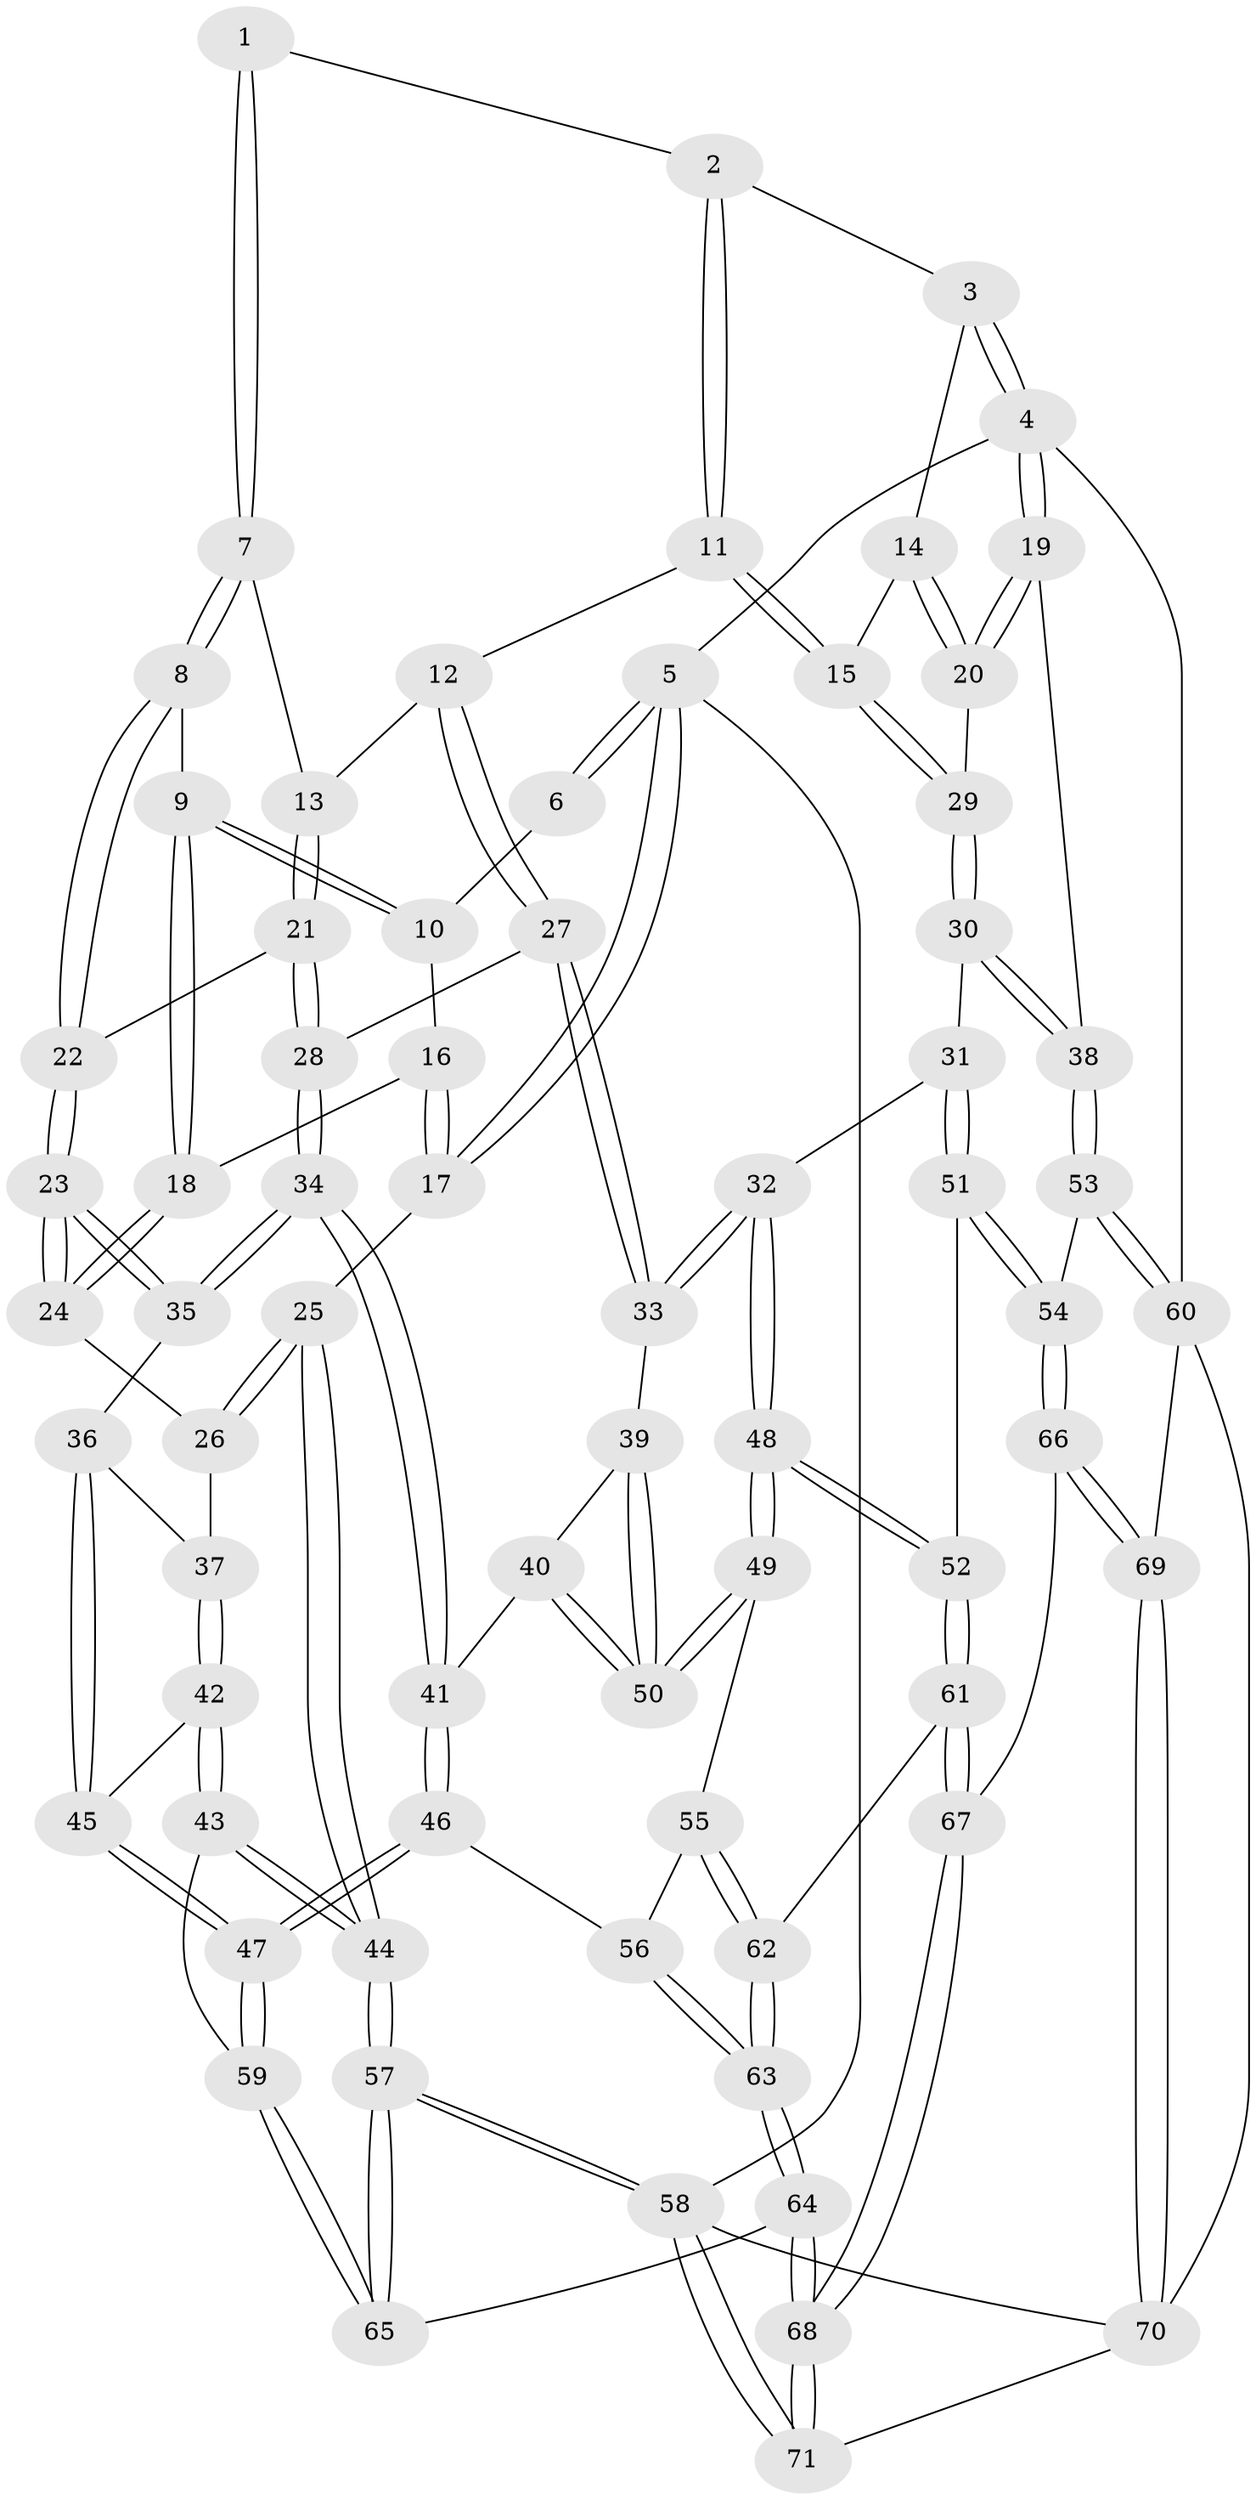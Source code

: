 // Generated by graph-tools (version 1.1) at 2025/27/03/09/25 03:27:14]
// undirected, 71 vertices, 174 edges
graph export_dot {
graph [start="1"]
  node [color=gray90,style=filled];
  1 [pos="+0.5522321231033658+0"];
  2 [pos="+0.6613200510711523+0"];
  3 [pos="+0.9427988093240257+0"];
  4 [pos="+1+0"];
  5 [pos="+0+0"];
  6 [pos="+0.13865593067068602+0"];
  7 [pos="+0.4582201953593423+0.07252082344102971"];
  8 [pos="+0.3074401147377653+0.14889614768243042"];
  9 [pos="+0.25626651853756716+0.1040553098756302"];
  10 [pos="+0.16714862884345358+0"];
  11 [pos="+0.7270207926341639+0.1864203706661576"];
  12 [pos="+0.7231924211176406+0.1875632955107776"];
  13 [pos="+0.5251424552356184+0.1536181580954502"];
  14 [pos="+0.8845076112255144+0.0942717689400689"];
  15 [pos="+0.7663828323473484+0.2065760732913932"];
  16 [pos="+0.0693427737856171+0.08414489626877156"];
  17 [pos="+0+0"];
  18 [pos="+0.051373654422574674+0.18706696647005325"];
  19 [pos="+1+0.17678281828744977"];
  20 [pos="+1+0.16975704365025557"];
  21 [pos="+0.48927038286705665+0.2754253827424167"];
  22 [pos="+0.3056409834871799+0.2251931642067446"];
  23 [pos="+0.2825210021590026+0.2765472402035932"];
  24 [pos="+0.03183594518560794+0.21167784714162294"];
  25 [pos="+0+0.2661537621122276"];
  26 [pos="+0.007300662464990434+0.22726400831323126"];
  27 [pos="+0.5745978305880678+0.340420214960289"];
  28 [pos="+0.4924669873948609+0.28261732812762796"];
  29 [pos="+0.7770772954946263+0.22093044215129123"];
  30 [pos="+0.8198219196156898+0.3322618833266352"];
  31 [pos="+0.7899756136381857+0.4073274923446364"];
  32 [pos="+0.617612833873496+0.42041353718752006"];
  33 [pos="+0.578760106475686+0.384263437031337"];
  34 [pos="+0.39060476358789553+0.40636718343663264"];
  35 [pos="+0.27822439957549444+0.32819166205176087"];
  36 [pos="+0.24768024140559516+0.3567055444554813"];
  37 [pos="+0.1490311278255064+0.37765997649710653"];
  38 [pos="+1+0.37212983838853453"];
  39 [pos="+0.5416509463213818+0.4061146822046824"];
  40 [pos="+0.4158612208144902+0.4462287880772984"];
  41 [pos="+0.41307759164792074+0.4460225424808366"];
  42 [pos="+0.07353556617537332+0.4816651827912316"];
  43 [pos="+0.015726561850717108+0.537995560395428"];
  44 [pos="+0+0.5363376567050891"];
  45 [pos="+0.24602692157707493+0.47763670871574376"];
  46 [pos="+0.3582530416827985+0.5627152748264981"];
  47 [pos="+0.2792581260583576+0.5916412764019346"];
  48 [pos="+0.6124153181921852+0.5551231181445615"];
  49 [pos="+0.5455554347262673+0.5623603953583051"];
  50 [pos="+0.5240894696201049+0.5316314929332666"];
  51 [pos="+0.8253106224692666+0.6098472267849157"];
  52 [pos="+0.6663418442237039+0.5952849022834915"];
  53 [pos="+1+0.659373187793001"];
  54 [pos="+0.8624829937093524+0.6460087420271007"];
  55 [pos="+0.5293688763320092+0.5773217640395446"];
  56 [pos="+0.38822828144519683+0.58078104861967"];
  57 [pos="+0+1"];
  58 [pos="+0+1"];
  59 [pos="+0.21876448061200027+0.6618568788988174"];
  60 [pos="+1+0.669558516301336"];
  61 [pos="+0.571388408503136+0.7384716202859314"];
  62 [pos="+0.49660079130173784+0.7276822577346084"];
  63 [pos="+0.4796979694864117+0.7333052098165387"];
  64 [pos="+0.3623585280320492+0.8471556272584005"];
  65 [pos="+0.23199402687612378+0.7872102449010471"];
  66 [pos="+0.7368676195894153+0.8528557257335986"];
  67 [pos="+0.6424884470621393+0.8102628850625665"];
  68 [pos="+0.4141679802001877+0.9486294209140387"];
  69 [pos="+0.7638877946960225+1"];
  70 [pos="+0.7468968556443812+1"];
  71 [pos="+0.4613470064347076+1"];
  1 -- 2;
  1 -- 7;
  1 -- 7;
  2 -- 3;
  2 -- 11;
  2 -- 11;
  3 -- 4;
  3 -- 4;
  3 -- 14;
  4 -- 5;
  4 -- 19;
  4 -- 19;
  4 -- 60;
  5 -- 6;
  5 -- 6;
  5 -- 17;
  5 -- 17;
  5 -- 58;
  6 -- 10;
  7 -- 8;
  7 -- 8;
  7 -- 13;
  8 -- 9;
  8 -- 22;
  8 -- 22;
  9 -- 10;
  9 -- 10;
  9 -- 18;
  9 -- 18;
  10 -- 16;
  11 -- 12;
  11 -- 15;
  11 -- 15;
  12 -- 13;
  12 -- 27;
  12 -- 27;
  13 -- 21;
  13 -- 21;
  14 -- 15;
  14 -- 20;
  14 -- 20;
  15 -- 29;
  15 -- 29;
  16 -- 17;
  16 -- 17;
  16 -- 18;
  17 -- 25;
  18 -- 24;
  18 -- 24;
  19 -- 20;
  19 -- 20;
  19 -- 38;
  20 -- 29;
  21 -- 22;
  21 -- 28;
  21 -- 28;
  22 -- 23;
  22 -- 23;
  23 -- 24;
  23 -- 24;
  23 -- 35;
  23 -- 35;
  24 -- 26;
  25 -- 26;
  25 -- 26;
  25 -- 44;
  25 -- 44;
  26 -- 37;
  27 -- 28;
  27 -- 33;
  27 -- 33;
  28 -- 34;
  28 -- 34;
  29 -- 30;
  29 -- 30;
  30 -- 31;
  30 -- 38;
  30 -- 38;
  31 -- 32;
  31 -- 51;
  31 -- 51;
  32 -- 33;
  32 -- 33;
  32 -- 48;
  32 -- 48;
  33 -- 39;
  34 -- 35;
  34 -- 35;
  34 -- 41;
  34 -- 41;
  35 -- 36;
  36 -- 37;
  36 -- 45;
  36 -- 45;
  37 -- 42;
  37 -- 42;
  38 -- 53;
  38 -- 53;
  39 -- 40;
  39 -- 50;
  39 -- 50;
  40 -- 41;
  40 -- 50;
  40 -- 50;
  41 -- 46;
  41 -- 46;
  42 -- 43;
  42 -- 43;
  42 -- 45;
  43 -- 44;
  43 -- 44;
  43 -- 59;
  44 -- 57;
  44 -- 57;
  45 -- 47;
  45 -- 47;
  46 -- 47;
  46 -- 47;
  46 -- 56;
  47 -- 59;
  47 -- 59;
  48 -- 49;
  48 -- 49;
  48 -- 52;
  48 -- 52;
  49 -- 50;
  49 -- 50;
  49 -- 55;
  51 -- 52;
  51 -- 54;
  51 -- 54;
  52 -- 61;
  52 -- 61;
  53 -- 54;
  53 -- 60;
  53 -- 60;
  54 -- 66;
  54 -- 66;
  55 -- 56;
  55 -- 62;
  55 -- 62;
  56 -- 63;
  56 -- 63;
  57 -- 58;
  57 -- 58;
  57 -- 65;
  57 -- 65;
  58 -- 71;
  58 -- 71;
  58 -- 70;
  59 -- 65;
  59 -- 65;
  60 -- 69;
  60 -- 70;
  61 -- 62;
  61 -- 67;
  61 -- 67;
  62 -- 63;
  62 -- 63;
  63 -- 64;
  63 -- 64;
  64 -- 65;
  64 -- 68;
  64 -- 68;
  66 -- 67;
  66 -- 69;
  66 -- 69;
  67 -- 68;
  67 -- 68;
  68 -- 71;
  68 -- 71;
  69 -- 70;
  69 -- 70;
  70 -- 71;
}
